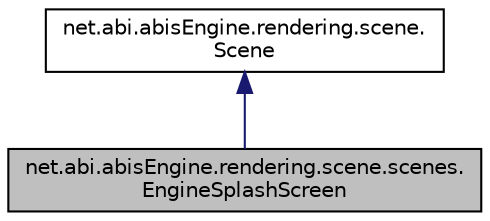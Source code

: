 digraph "net.abi.abisEngine.rendering.scene.scenes.EngineSplashScreen"
{
 // LATEX_PDF_SIZE
  edge [fontname="Helvetica",fontsize="10",labelfontname="Helvetica",labelfontsize="10"];
  node [fontname="Helvetica",fontsize="10",shape=record];
  Node1 [label="net.abi.abisEngine.rendering.scene.scenes.\lEngineSplashScreen",height=0.2,width=0.4,color="black", fillcolor="grey75", style="filled", fontcolor="black",tooltip=" "];
  Node2 -> Node1 [dir="back",color="midnightblue",fontsize="10",style="solid",fontname="Helvetica"];
  Node2 [label="net.abi.abisEngine.rendering.scene.\lScene",height=0.2,width=0.4,color="black", fillcolor="white", style="filled",URL="$d4/d7f/classnet_1_1abi_1_1abis_engine_1_1rendering_1_1scene_1_1_scene.html",tooltip=" "];
}
